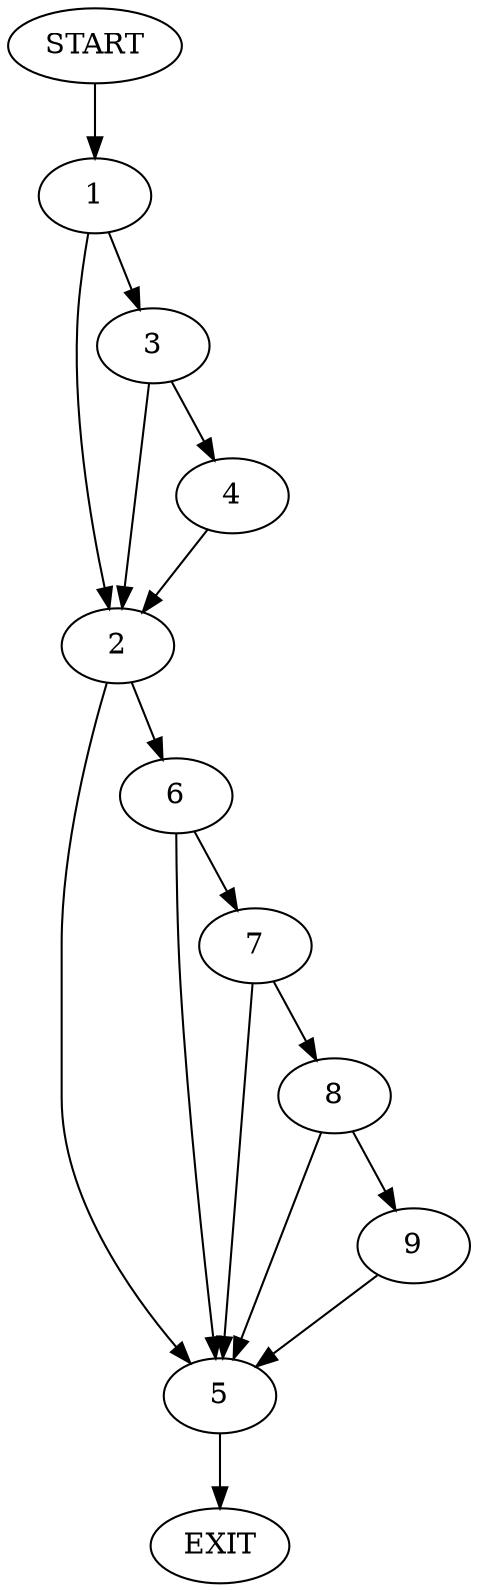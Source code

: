 digraph {
0 [label="START"]
10 [label="EXIT"]
0 -> 1
1 -> 2
1 -> 3
3 -> 2
3 -> 4
2 -> 5
2 -> 6
4 -> 2
5 -> 10
6 -> 7
6 -> 5
7 -> 8
7 -> 5
8 -> 5
8 -> 9
9 -> 5
}
